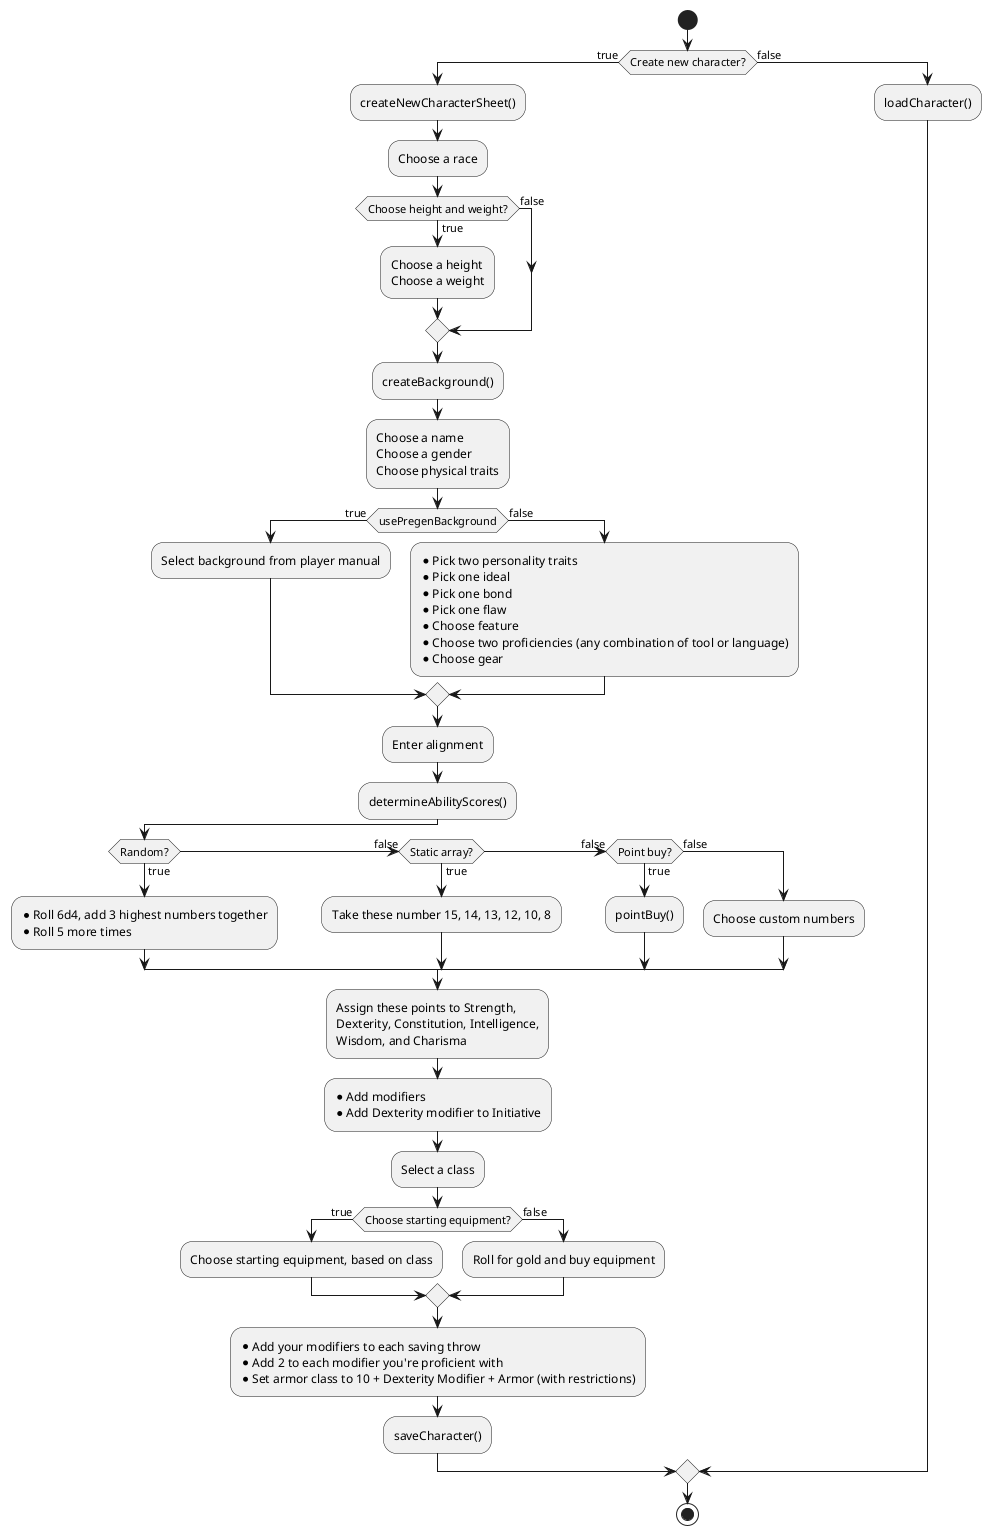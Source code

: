 @startuml
'https://plantuml.com/activity-diagram-beta

start
if (Create new character?) then (true)
    :createNewCharacterSheet();
    :Choose a race;
    if (Choose height and weight?) then (true)
        :Choose a height
        Choose a weight;
    else (false)
    endif
    :createBackground();
    :Choose a name
    Choose a gender
    Choose physical traits;

    if (usePregenBackground) then (true)
        :Select background from player manual;
    else (false)
        :*Pick two personality traits
        *Pick one ideal
        *Pick one bond
        *Pick one flaw
        *Choose feature
        *Choose two proficiencies (any combination of tool or language)
        *Choose gear;
    endif

    :Enter alignment;
    :determineAbilityScores();

    if (Random?) then (true)
        :*Roll 6d4, add 3 highest numbers together
        *Roll 5 more times;
    (false) elseif (Static array?) then (true)
        :Take these number 15, 14, 13, 12, 10, 8;
    (false) elseif (Point buy?) then (true)
    :pointBuy();
    else (false)
    :Choose custom numbers;
    endif
    :Assign these points to Strength,
    Dexterity, Constitution, Intelligence,
    Wisdom, and Charisma;
    :*Add modifiers
    *Add Dexterity modifier to Initiative;
    :Select a class;
    if (Choose starting equipment?) then (true)
    :Choose starting equipment, based on class;
    else (false)
    :Roll for gold and buy equipment;
    endif
    :*Add your modifiers to each saving throw
    *Add 2 to each modifier you're proficient with
    *Set armor class to 10 + Dexterity Modifier + Armor (with restrictions);
    :saveCharacter();
    else (false)
    :loadCharacter();
    endif

    stop

@enduml
